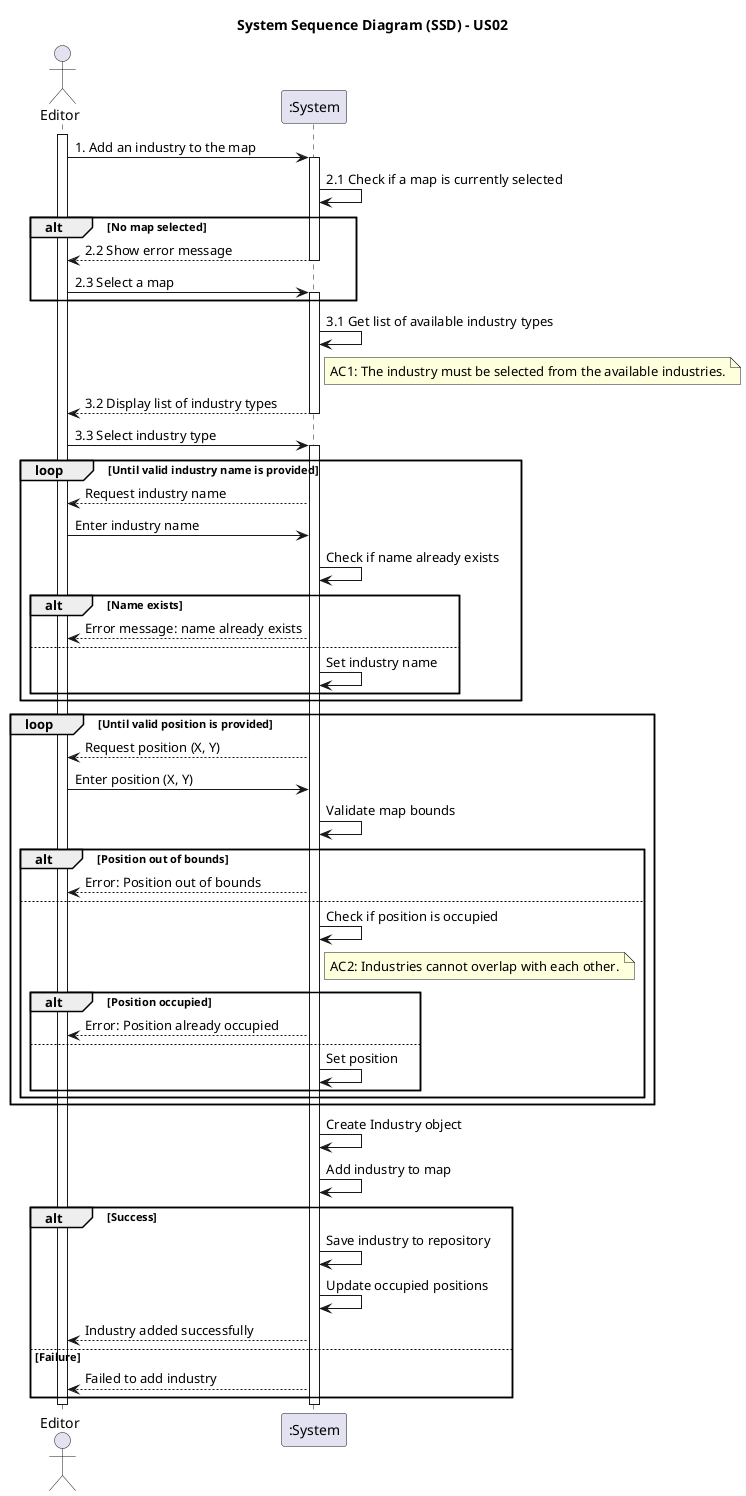 @startuml

actor Editor
participant ":System" as System
title: System Sequence Diagram (SSD) - US02

activate Editor

Editor -> System : 1. Add an industry to the map
activate System

System -> System : 2.1 Check if a map is currently selected
alt No map selected
    System --> Editor : 2.2 Show error message
    deactivate System
    Editor -> System : 2.3 Select a map
    activate System
end

System -> System : 3.1 Get list of available industry types
note right of System
AC1: The industry must be selected from the available industries.
end note
System --> Editor : 3.2 Display list of industry types
deactivate System

Editor -> System : 3.3 Select industry type
activate System

' Validating Industry Name
loop Until valid industry name is provided
    System --> Editor : Request industry name
    Editor -> System : Enter industry name
    System -> System : Check if name already exists
    alt Name exists
        System --> Editor : Error message: name already exists
    else
        System -> System : Set industry name
    end
end

' Requesting and validating position
loop Until valid position is provided
    System --> Editor : Request position (X, Y)
    Editor -> System : Enter position (X, Y)

    System -> System : Validate map bounds
    alt Position out of bounds
        System --> Editor : Error: Position out of bounds
    else
        System -> System : Check if position is occupied
        note right of System
        AC2: Industries cannot overlap with each other.
        end note
        alt Position occupied
            System --> Editor : Error: Position already occupied
        else
            System -> System : Set position
        end
    end
end

System -> System : Create Industry object
System -> System : Add industry to map
alt Success
    System -> System : Save industry to repository
    System -> System : Update occupied positions
    System --> Editor : Industry added successfully
else Failure
    System --> Editor : Failed to add industry
end

deactivate System
deactivate Editor

@enduml
